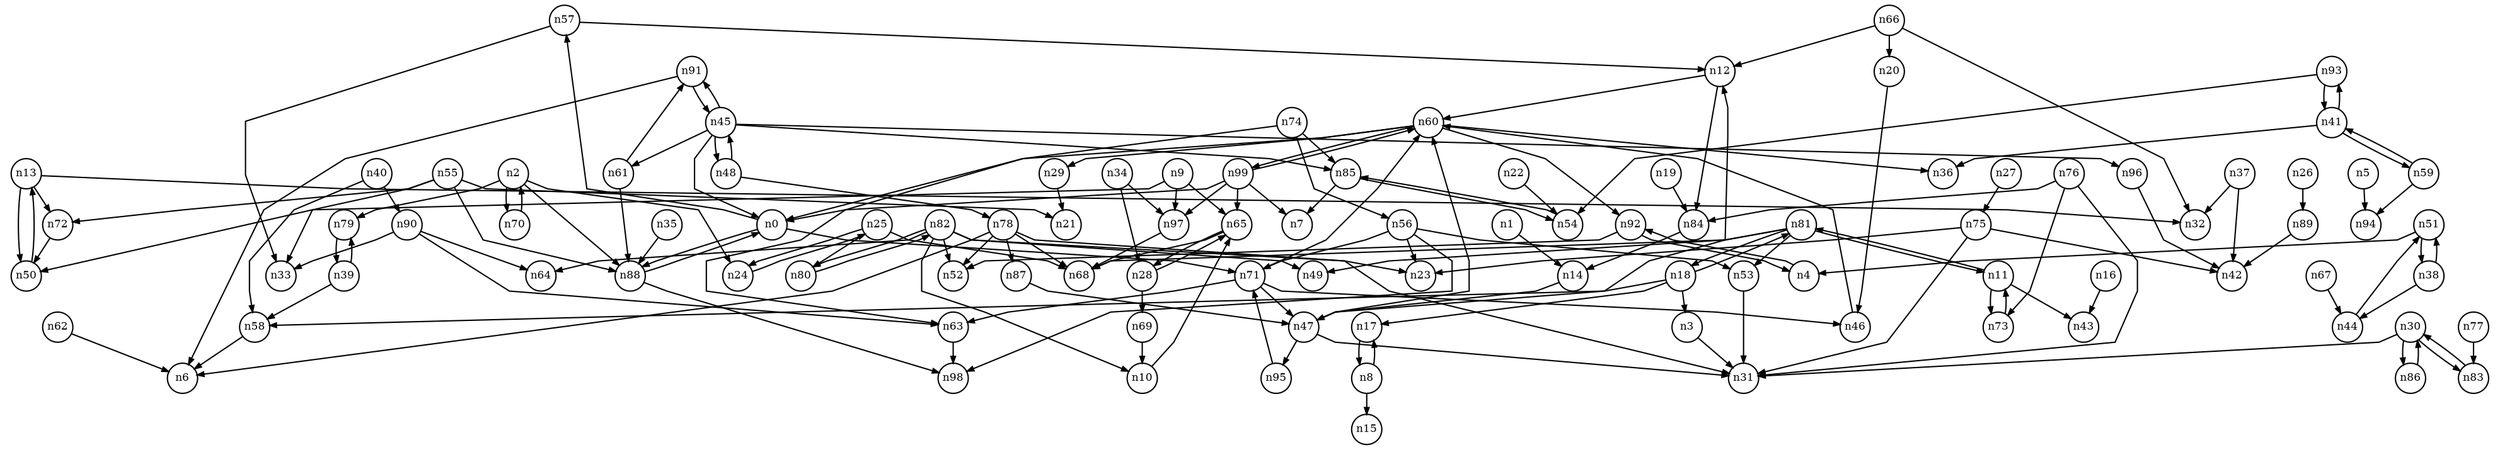 digraph G{
splines=polyline;
ranksep=0.22;
nodesep=0.22;
nodesize=0.32;
fontsize=8
edge [arrowsize=0.5]
node [fontsize=8 shape=circle width=0.32 fixedsize=shape];

n57 -> n12
n57 -> n33
n0 -> n57
n0 -> n71
n0 -> n88
n71 -> n46
n71 -> n47
n71 -> n63
n71 -> n60
n88 -> n98
n88 -> n0
n14 -> n47
n1 -> n14
n24 -> n25
n2 -> n24
n2 -> n70
n2 -> n79
n2 -> n88
n70 -> n2
n79 -> n39
n3 -> n31
n5 -> n94
n8 -> n15
n8 -> n17
n50 -> n13
n9 -> n50
n9 -> n65
n9 -> n97
n65 -> n28
n65 -> n68
n97 -> n68
n10 -> n65
n11 -> n43
n11 -> n73
n11 -> n81
n73 -> n11
n84 -> n14
n12 -> n84
n12 -> n60
n13 -> n32
n13 -> n72
n13 -> n50
n72 -> n50
n47 -> n12
n47 -> n31
n47 -> n95
n47 -> n60
n16 -> n43
n17 -> n8
n18 -> n3
n18 -> n17
n18 -> n58
n18 -> n81
n58 -> n6
n81 -> n11
n81 -> n49
n81 -> n53
n81 -> n68
n81 -> n18
n19 -> n84
n46 -> n60
n20 -> n46
n54 -> n85
n22 -> n54
n25 -> n24
n25 -> n68
n25 -> n80
n80 -> n82
n89 -> n42
n26 -> n89
n75 -> n23
n75 -> n31
n75 -> n42
n27 -> n75
n69 -> n10
n28 -> n69
n28 -> n65
n29 -> n21
n30 -> n31
n30 -> n83
n30 -> n86
n83 -> n30
n86 -> n30
n34 -> n28
n34 -> n97
n35 -> n88
n37 -> n32
n37 -> n42
n44 -> n51
n38 -> n44
n38 -> n51
n39 -> n58
n39 -> n79
n40 -> n58
n40 -> n90
n90 -> n33
n90 -> n63
n90 -> n64
n41 -> n36
n41 -> n59
n41 -> n93
n59 -> n94
n59 -> n41
n45 -> n0
n45 -> n48
n45 -> n61
n45 -> n85
n45 -> n91
n45 -> n96
n48 -> n78
n48 -> n45
n61 -> n88
n61 -> n91
n85 -> n7
n85 -> n54
n91 -> n6
n91 -> n45
n96 -> n42
n95 -> n71
n78 -> n6
n78 -> n31
n78 -> n52
n78 -> n68
n78 -> n87
n4 -> n92
n51 -> n4
n51 -> n38
n53 -> n31
n55 -> n21
n55 -> n33
n55 -> n72
n55 -> n88
n56 -> n23
n56 -> n53
n56 -> n71
n56 -> n98
n60 -> n0
n60 -> n29
n60 -> n36
n60 -> n92
n60 -> n99
n92 -> n4
n92 -> n52
n99 -> n0
n99 -> n7
n99 -> n65
n99 -> n97
n99 -> n60
n62 -> n6
n63 -> n98
n66 -> n12
n66 -> n20
n66 -> n32
n67 -> n44
n74 -> n56
n74 -> n63
n74 -> n85
n76 -> n31
n76 -> n73
n76 -> n84
n77 -> n83
n87 -> n47
n82 -> n10
n82 -> n23
n82 -> n49
n82 -> n52
n82 -> n64
n82 -> n80
n93 -> n41
n93 -> n54
}
